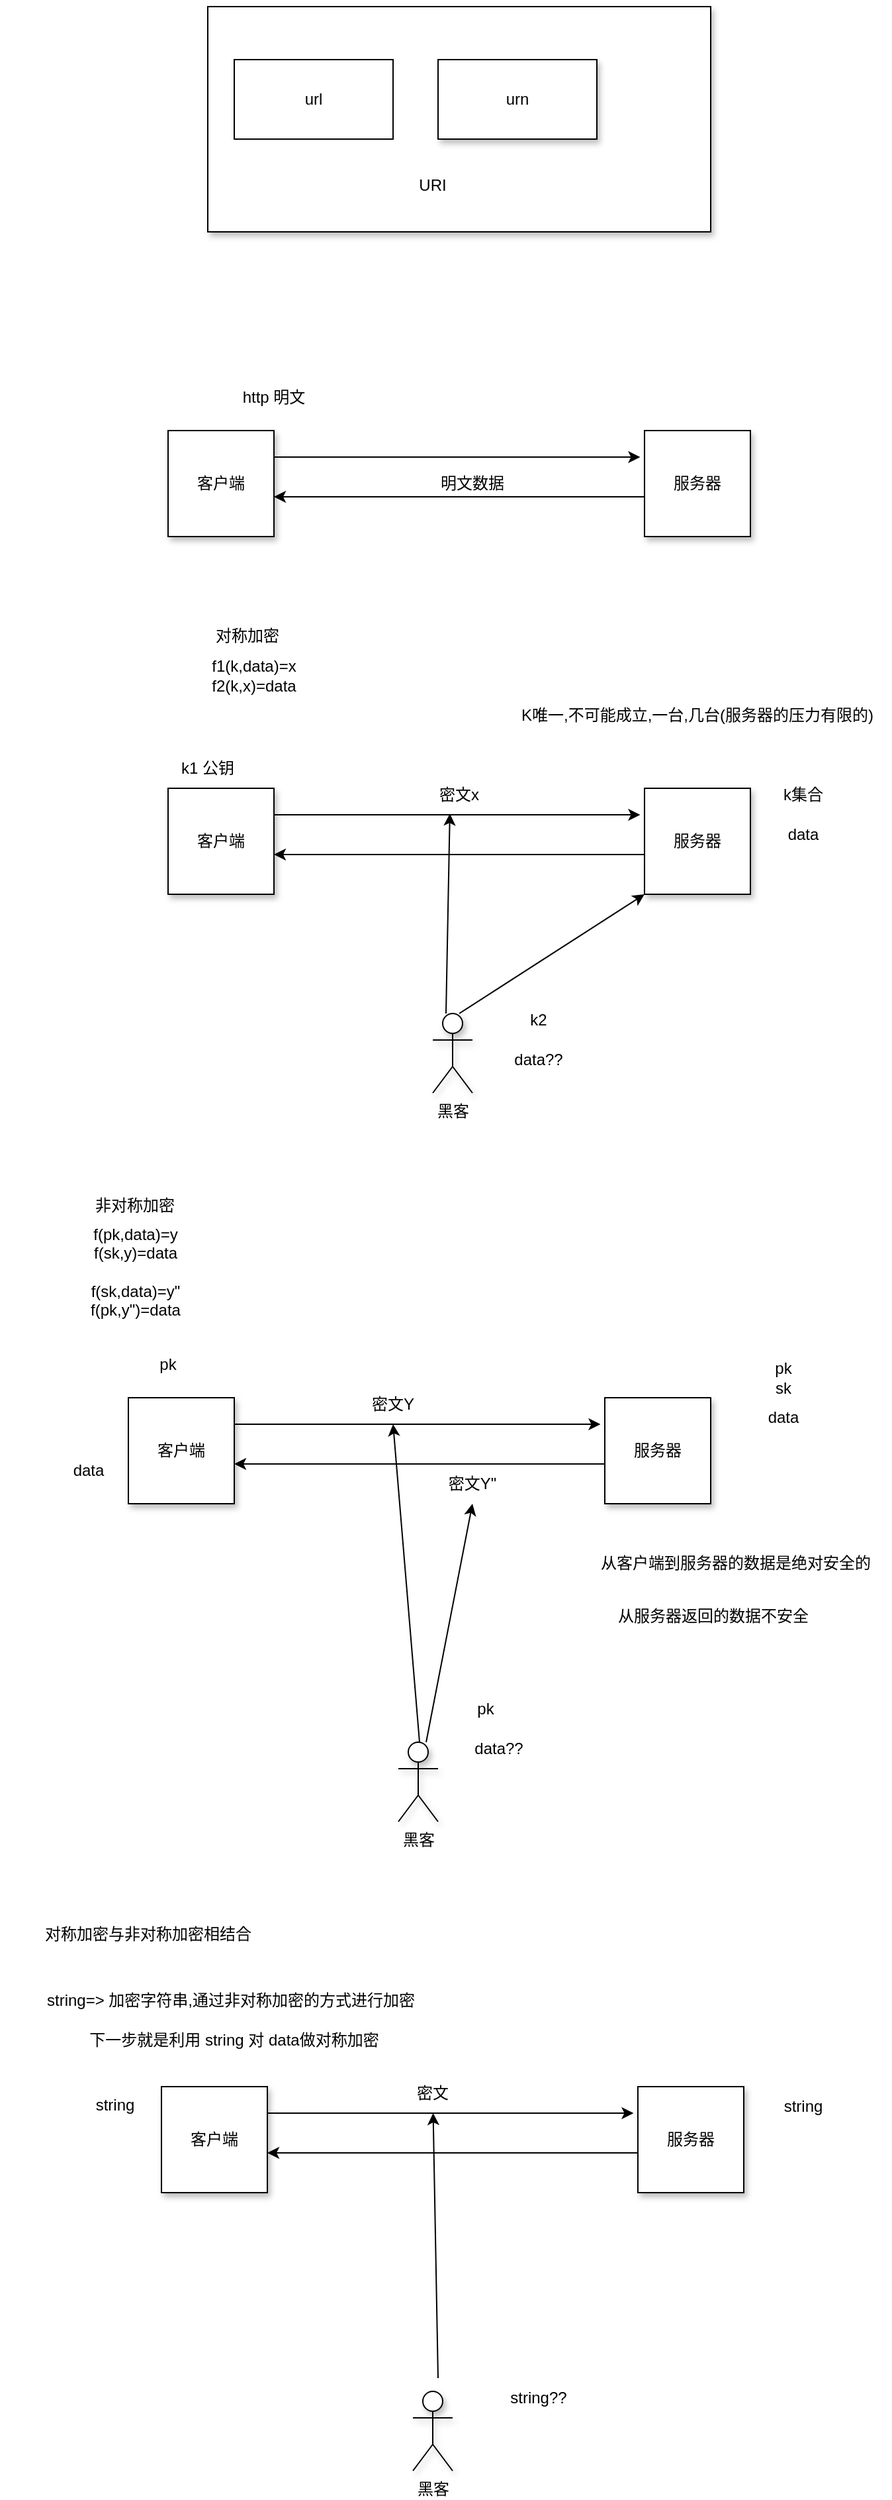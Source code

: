 <mxfile version="20.0.4" type="github">
  <diagram id="4OBv8b520wUhhBo_ixFG" name="Page-1">
    <mxGraphModel dx="815" dy="505" grid="1" gridSize="10" guides="1" tooltips="1" connect="1" arrows="1" fold="1" page="1" pageScale="1" pageWidth="827" pageHeight="1169" math="0" shadow="0">
      <root>
        <mxCell id="0" />
        <mxCell id="1" parent="0" />
        <mxCell id="S3b7wXd8zEwaGP69H8vY-2" value="" style="rounded=0;whiteSpace=wrap;html=1;shadow=1;" vertex="1" parent="1">
          <mxGeometry x="240" y="170" width="380" height="170" as="geometry" />
        </mxCell>
        <mxCell id="S3b7wXd8zEwaGP69H8vY-1" value="url" style="rounded=0;whiteSpace=wrap;html=1;" vertex="1" parent="1">
          <mxGeometry x="260" y="210" width="120" height="60" as="geometry" />
        </mxCell>
        <mxCell id="S3b7wXd8zEwaGP69H8vY-3" value="urn" style="rounded=0;whiteSpace=wrap;html=1;shadow=1;" vertex="1" parent="1">
          <mxGeometry x="414" y="210" width="120" height="60" as="geometry" />
        </mxCell>
        <mxCell id="S3b7wXd8zEwaGP69H8vY-4" value="URI" style="text;html=1;strokeColor=none;fillColor=none;align=center;verticalAlign=middle;whiteSpace=wrap;rounded=0;shadow=1;" vertex="1" parent="1">
          <mxGeometry x="380" y="290" width="60" height="30" as="geometry" />
        </mxCell>
        <mxCell id="S3b7wXd8zEwaGP69H8vY-5" value="客户端" style="whiteSpace=wrap;html=1;aspect=fixed;shadow=1;" vertex="1" parent="1">
          <mxGeometry x="210" y="490" width="80" height="80" as="geometry" />
        </mxCell>
        <mxCell id="S3b7wXd8zEwaGP69H8vY-6" value="服务器" style="whiteSpace=wrap;html=1;aspect=fixed;shadow=1;" vertex="1" parent="1">
          <mxGeometry x="570" y="490" width="80" height="80" as="geometry" />
        </mxCell>
        <mxCell id="S3b7wXd8zEwaGP69H8vY-7" value="" style="endArrow=classic;html=1;rounded=0;entryX=-0.041;entryY=0.25;entryDx=0;entryDy=0;entryPerimeter=0;" edge="1" parent="1" target="S3b7wXd8zEwaGP69H8vY-6">
          <mxGeometry width="50" height="50" relative="1" as="geometry">
            <mxPoint x="290" y="510" as="sourcePoint" />
            <mxPoint x="340" y="460" as="targetPoint" />
          </mxGeometry>
        </mxCell>
        <mxCell id="S3b7wXd8zEwaGP69H8vY-8" value="http 明文" style="text;html=1;strokeColor=none;fillColor=none;align=center;verticalAlign=middle;whiteSpace=wrap;rounded=0;shadow=1;" vertex="1" parent="1">
          <mxGeometry x="260" y="450" width="60" height="30" as="geometry" />
        </mxCell>
        <mxCell id="S3b7wXd8zEwaGP69H8vY-9" value="" style="endArrow=classic;html=1;rounded=0;entryX=1;entryY=0.625;entryDx=0;entryDy=0;entryPerimeter=0;" edge="1" parent="1" target="S3b7wXd8zEwaGP69H8vY-5">
          <mxGeometry width="50" height="50" relative="1" as="geometry">
            <mxPoint x="570" y="540" as="sourcePoint" />
            <mxPoint x="620" y="490" as="targetPoint" />
          </mxGeometry>
        </mxCell>
        <mxCell id="S3b7wXd8zEwaGP69H8vY-10" value="明文数据" style="text;html=1;strokeColor=none;fillColor=none;align=center;verticalAlign=middle;whiteSpace=wrap;rounded=0;shadow=1;" vertex="1" parent="1">
          <mxGeometry x="410" y="515" width="60" height="30" as="geometry" />
        </mxCell>
        <mxCell id="S3b7wXd8zEwaGP69H8vY-11" value="对称加密" style="text;html=1;strokeColor=none;fillColor=none;align=center;verticalAlign=middle;whiteSpace=wrap;rounded=0;shadow=1;" vertex="1" parent="1">
          <mxGeometry x="240" y="630" width="60" height="30" as="geometry" />
        </mxCell>
        <mxCell id="S3b7wXd8zEwaGP69H8vY-12" value="客户端" style="whiteSpace=wrap;html=1;aspect=fixed;shadow=1;" vertex="1" parent="1">
          <mxGeometry x="210" y="760" width="80" height="80" as="geometry" />
        </mxCell>
        <mxCell id="S3b7wXd8zEwaGP69H8vY-13" value="服务器" style="whiteSpace=wrap;html=1;aspect=fixed;shadow=1;" vertex="1" parent="1">
          <mxGeometry x="570" y="760" width="80" height="80" as="geometry" />
        </mxCell>
        <mxCell id="S3b7wXd8zEwaGP69H8vY-14" value="" style="endArrow=classic;html=1;rounded=0;entryX=-0.041;entryY=0.25;entryDx=0;entryDy=0;entryPerimeter=0;" edge="1" parent="1" target="S3b7wXd8zEwaGP69H8vY-13">
          <mxGeometry width="50" height="50" relative="1" as="geometry">
            <mxPoint x="290" y="780" as="sourcePoint" />
            <mxPoint x="340" y="730" as="targetPoint" />
          </mxGeometry>
        </mxCell>
        <mxCell id="S3b7wXd8zEwaGP69H8vY-15" value="" style="endArrow=classic;html=1;rounded=0;entryX=1;entryY=0.625;entryDx=0;entryDy=0;entryPerimeter=0;" edge="1" parent="1" target="S3b7wXd8zEwaGP69H8vY-12">
          <mxGeometry width="50" height="50" relative="1" as="geometry">
            <mxPoint x="570" y="810" as="sourcePoint" />
            <mxPoint x="620" y="760" as="targetPoint" />
          </mxGeometry>
        </mxCell>
        <mxCell id="S3b7wXd8zEwaGP69H8vY-17" value="f1(k,data)=x&lt;br&gt;f2(k,x)=data" style="text;html=1;strokeColor=none;fillColor=none;align=center;verticalAlign=middle;whiteSpace=wrap;rounded=0;shadow=1;" vertex="1" parent="1">
          <mxGeometry x="220" y="660" width="110" height="30" as="geometry" />
        </mxCell>
        <mxCell id="S3b7wXd8zEwaGP69H8vY-18" value="k1 公钥" style="text;html=1;strokeColor=none;fillColor=none;align=center;verticalAlign=middle;whiteSpace=wrap;rounded=0;shadow=1;" vertex="1" parent="1">
          <mxGeometry x="210" y="730" width="60" height="30" as="geometry" />
        </mxCell>
        <mxCell id="S3b7wXd8zEwaGP69H8vY-19" value="k集合" style="text;html=1;strokeColor=none;fillColor=none;align=center;verticalAlign=middle;whiteSpace=wrap;rounded=0;shadow=1;" vertex="1" parent="1">
          <mxGeometry x="660" y="750" width="60" height="30" as="geometry" />
        </mxCell>
        <mxCell id="S3b7wXd8zEwaGP69H8vY-20" value="密文x" style="text;html=1;strokeColor=none;fillColor=none;align=center;verticalAlign=middle;whiteSpace=wrap;rounded=0;shadow=1;" vertex="1" parent="1">
          <mxGeometry x="400" y="750" width="60" height="30" as="geometry" />
        </mxCell>
        <mxCell id="S3b7wXd8zEwaGP69H8vY-21" value="data" style="text;html=1;strokeColor=none;fillColor=none;align=center;verticalAlign=middle;whiteSpace=wrap;rounded=0;shadow=1;" vertex="1" parent="1">
          <mxGeometry x="660" y="780" width="60" height="30" as="geometry" />
        </mxCell>
        <mxCell id="S3b7wXd8zEwaGP69H8vY-22" value="黑客" style="shape=umlActor;verticalLabelPosition=bottom;verticalAlign=top;html=1;outlineConnect=0;shadow=1;" vertex="1" parent="1">
          <mxGeometry x="410" y="930" width="30" height="60" as="geometry" />
        </mxCell>
        <mxCell id="S3b7wXd8zEwaGP69H8vY-23" value="" style="endArrow=classic;html=1;rounded=0;entryX=0;entryY=1;entryDx=0;entryDy=0;" edge="1" parent="1" target="S3b7wXd8zEwaGP69H8vY-13">
          <mxGeometry width="50" height="50" relative="1" as="geometry">
            <mxPoint x="430" y="930" as="sourcePoint" />
            <mxPoint x="480" y="880" as="targetPoint" />
          </mxGeometry>
        </mxCell>
        <mxCell id="S3b7wXd8zEwaGP69H8vY-24" value="k2" style="text;html=1;strokeColor=none;fillColor=none;align=center;verticalAlign=middle;whiteSpace=wrap;rounded=0;shadow=1;" vertex="1" parent="1">
          <mxGeometry x="460" y="920" width="60" height="30" as="geometry" />
        </mxCell>
        <mxCell id="S3b7wXd8zEwaGP69H8vY-25" value="" style="endArrow=classic;html=1;rounded=0;entryX=0.382;entryY=0.971;entryDx=0;entryDy=0;entryPerimeter=0;" edge="1" parent="1" target="S3b7wXd8zEwaGP69H8vY-20">
          <mxGeometry width="50" height="50" relative="1" as="geometry">
            <mxPoint x="420" y="930" as="sourcePoint" />
            <mxPoint x="470" y="880" as="targetPoint" />
          </mxGeometry>
        </mxCell>
        <mxCell id="S3b7wXd8zEwaGP69H8vY-26" value="data??" style="text;html=1;strokeColor=none;fillColor=none;align=center;verticalAlign=middle;whiteSpace=wrap;rounded=0;shadow=1;" vertex="1" parent="1">
          <mxGeometry x="460" y="950" width="60" height="30" as="geometry" />
        </mxCell>
        <mxCell id="S3b7wXd8zEwaGP69H8vY-29" value="K唯一,不可能成立,一台,几台(服务器的压力有限的)" style="text;html=1;strokeColor=none;fillColor=none;align=center;verticalAlign=middle;whiteSpace=wrap;rounded=0;shadow=1;" vertex="1" parent="1">
          <mxGeometry x="470" y="690" width="280" height="30" as="geometry" />
        </mxCell>
        <mxCell id="S3b7wXd8zEwaGP69H8vY-30" value="非对称加密" style="text;html=1;strokeColor=none;fillColor=none;align=center;verticalAlign=middle;whiteSpace=wrap;rounded=0;shadow=1;" vertex="1" parent="1">
          <mxGeometry x="130" y="1060" width="110" height="30" as="geometry" />
        </mxCell>
        <mxCell id="S3b7wXd8zEwaGP69H8vY-31" value="客户端" style="whiteSpace=wrap;html=1;aspect=fixed;shadow=1;" vertex="1" parent="1">
          <mxGeometry x="180" y="1220" width="80" height="80" as="geometry" />
        </mxCell>
        <mxCell id="S3b7wXd8zEwaGP69H8vY-32" value="服务器" style="whiteSpace=wrap;html=1;aspect=fixed;shadow=1;" vertex="1" parent="1">
          <mxGeometry x="540" y="1220" width="80" height="80" as="geometry" />
        </mxCell>
        <mxCell id="S3b7wXd8zEwaGP69H8vY-33" value="" style="endArrow=classic;html=1;rounded=0;entryX=-0.041;entryY=0.25;entryDx=0;entryDy=0;entryPerimeter=0;" edge="1" parent="1" target="S3b7wXd8zEwaGP69H8vY-32">
          <mxGeometry width="50" height="50" relative="1" as="geometry">
            <mxPoint x="260" y="1240" as="sourcePoint" />
            <mxPoint x="310" y="1190" as="targetPoint" />
          </mxGeometry>
        </mxCell>
        <mxCell id="S3b7wXd8zEwaGP69H8vY-34" value="" style="endArrow=classic;html=1;rounded=0;entryX=1;entryY=0.625;entryDx=0;entryDy=0;entryPerimeter=0;" edge="1" parent="1" target="S3b7wXd8zEwaGP69H8vY-31">
          <mxGeometry width="50" height="50" relative="1" as="geometry">
            <mxPoint x="540" y="1270" as="sourcePoint" />
            <mxPoint x="590" y="1220" as="targetPoint" />
          </mxGeometry>
        </mxCell>
        <mxCell id="S3b7wXd8zEwaGP69H8vY-38" value="f(pk,data)=y&lt;br&gt;f(sk,y)=data&lt;br&gt;&lt;br&gt;f(sk,data)=y&quot;&lt;br&gt;f(pk,y&quot;)=data&lt;br&gt;" style="text;html=1;strokeColor=none;fillColor=none;align=center;verticalAlign=middle;whiteSpace=wrap;rounded=0;shadow=1;" vertex="1" parent="1">
          <mxGeometry x="87.5" y="1090" width="195" height="70" as="geometry" />
        </mxCell>
        <mxCell id="S3b7wXd8zEwaGP69H8vY-39" value="pk&lt;br&gt;sk" style="text;html=1;strokeColor=none;fillColor=none;align=center;verticalAlign=middle;whiteSpace=wrap;rounded=0;shadow=1;" vertex="1" parent="1">
          <mxGeometry x="640" y="1190" width="70" height="30" as="geometry" />
        </mxCell>
        <mxCell id="S3b7wXd8zEwaGP69H8vY-40" value="黑客" style="shape=umlActor;verticalLabelPosition=bottom;verticalAlign=top;html=1;outlineConnect=0;shadow=1;" vertex="1" parent="1">
          <mxGeometry x="384" y="1480" width="30" height="60" as="geometry" />
        </mxCell>
        <mxCell id="S3b7wXd8zEwaGP69H8vY-41" value="pk&lt;br&gt;" style="text;html=1;strokeColor=none;fillColor=none;align=center;verticalAlign=middle;whiteSpace=wrap;rounded=0;shadow=1;" vertex="1" parent="1">
          <mxGeometry x="180" y="1180" width="60" height="30" as="geometry" />
        </mxCell>
        <mxCell id="S3b7wXd8zEwaGP69H8vY-42" value="pk" style="text;html=1;strokeColor=none;fillColor=none;align=center;verticalAlign=middle;whiteSpace=wrap;rounded=0;shadow=1;" vertex="1" parent="1">
          <mxGeometry x="420" y="1440" width="60" height="30" as="geometry" />
        </mxCell>
        <mxCell id="S3b7wXd8zEwaGP69H8vY-43" value="密文Y" style="text;html=1;strokeColor=none;fillColor=none;align=center;verticalAlign=middle;whiteSpace=wrap;rounded=0;shadow=1;" vertex="1" parent="1">
          <mxGeometry x="350" y="1210" width="60" height="30" as="geometry" />
        </mxCell>
        <mxCell id="S3b7wXd8zEwaGP69H8vY-44" value="data" style="text;html=1;strokeColor=none;fillColor=none;align=center;verticalAlign=middle;whiteSpace=wrap;rounded=0;shadow=1;" vertex="1" parent="1">
          <mxGeometry x="645" y="1220" width="60" height="30" as="geometry" />
        </mxCell>
        <mxCell id="S3b7wXd8zEwaGP69H8vY-45" value="" style="endArrow=classic;html=1;rounded=0;entryX=0.5;entryY=1;entryDx=0;entryDy=0;" edge="1" parent="1" target="S3b7wXd8zEwaGP69H8vY-43">
          <mxGeometry width="50" height="50" relative="1" as="geometry">
            <mxPoint x="400" y="1480" as="sourcePoint" />
            <mxPoint x="450" y="1430" as="targetPoint" />
          </mxGeometry>
        </mxCell>
        <mxCell id="S3b7wXd8zEwaGP69H8vY-47" value="data??" style="text;html=1;strokeColor=none;fillColor=none;align=center;verticalAlign=middle;whiteSpace=wrap;rounded=0;shadow=1;" vertex="1" parent="1">
          <mxGeometry x="430" y="1470" width="60" height="30" as="geometry" />
        </mxCell>
        <mxCell id="S3b7wXd8zEwaGP69H8vY-48" value="从客户端到服务器的数据是绝对安全的" style="text;html=1;strokeColor=none;fillColor=none;align=center;verticalAlign=middle;whiteSpace=wrap;rounded=0;shadow=1;" vertex="1" parent="1">
          <mxGeometry x="534" y="1330" width="210" height="30" as="geometry" />
        </mxCell>
        <mxCell id="S3b7wXd8zEwaGP69H8vY-49" value="密文Y&quot;" style="text;html=1;strokeColor=none;fillColor=none;align=center;verticalAlign=middle;whiteSpace=wrap;rounded=0;shadow=1;" vertex="1" parent="1">
          <mxGeometry x="410" y="1270" width="60" height="30" as="geometry" />
        </mxCell>
        <mxCell id="S3b7wXd8zEwaGP69H8vY-50" value="data" style="text;html=1;strokeColor=none;fillColor=none;align=center;verticalAlign=middle;whiteSpace=wrap;rounded=0;shadow=1;" vertex="1" parent="1">
          <mxGeometry x="120" y="1260" width="60" height="30" as="geometry" />
        </mxCell>
        <mxCell id="S3b7wXd8zEwaGP69H8vY-51" value="" style="endArrow=classic;html=1;rounded=0;entryX=0.5;entryY=1;entryDx=0;entryDy=0;" edge="1" parent="1" target="S3b7wXd8zEwaGP69H8vY-49">
          <mxGeometry width="50" height="50" relative="1" as="geometry">
            <mxPoint x="405" y="1480" as="sourcePoint" />
            <mxPoint x="455" y="1430" as="targetPoint" />
          </mxGeometry>
        </mxCell>
        <mxCell id="S3b7wXd8zEwaGP69H8vY-52" value="从服务器返回的数据不安全" style="text;html=1;strokeColor=none;fillColor=none;align=center;verticalAlign=middle;whiteSpace=wrap;rounded=0;shadow=1;" vertex="1" parent="1">
          <mxGeometry x="534" y="1370" width="176" height="30" as="geometry" />
        </mxCell>
        <mxCell id="S3b7wXd8zEwaGP69H8vY-53" value="对称加密与非对称加密相结合" style="text;html=1;strokeColor=none;fillColor=none;align=center;verticalAlign=middle;whiteSpace=wrap;rounded=0;shadow=1;" vertex="1" parent="1">
          <mxGeometry x="110" y="1610" width="170" height="30" as="geometry" />
        </mxCell>
        <mxCell id="S3b7wXd8zEwaGP69H8vY-54" value="客户端" style="whiteSpace=wrap;html=1;aspect=fixed;shadow=1;" vertex="1" parent="1">
          <mxGeometry x="205" y="1740" width="80" height="80" as="geometry" />
        </mxCell>
        <mxCell id="S3b7wXd8zEwaGP69H8vY-55" value="服务器" style="whiteSpace=wrap;html=1;aspect=fixed;shadow=1;" vertex="1" parent="1">
          <mxGeometry x="565" y="1740" width="80" height="80" as="geometry" />
        </mxCell>
        <mxCell id="S3b7wXd8zEwaGP69H8vY-56" value="" style="endArrow=classic;html=1;rounded=0;entryX=-0.041;entryY=0.25;entryDx=0;entryDy=0;entryPerimeter=0;" edge="1" parent="1" target="S3b7wXd8zEwaGP69H8vY-55">
          <mxGeometry width="50" height="50" relative="1" as="geometry">
            <mxPoint x="285" y="1760" as="sourcePoint" />
            <mxPoint x="335" y="1710" as="targetPoint" />
          </mxGeometry>
        </mxCell>
        <mxCell id="S3b7wXd8zEwaGP69H8vY-57" value="" style="endArrow=classic;html=1;rounded=0;entryX=1;entryY=0.625;entryDx=0;entryDy=0;entryPerimeter=0;" edge="1" parent="1" target="S3b7wXd8zEwaGP69H8vY-54">
          <mxGeometry width="50" height="50" relative="1" as="geometry">
            <mxPoint x="565" y="1790" as="sourcePoint" />
            <mxPoint x="615" y="1740" as="targetPoint" />
          </mxGeometry>
        </mxCell>
        <mxCell id="S3b7wXd8zEwaGP69H8vY-61" value="string=&amp;gt; 加密字符串,通过非对称加密的方式进行加密" style="text;html=1;strokeColor=none;fillColor=none;align=center;verticalAlign=middle;whiteSpace=wrap;rounded=0;shadow=1;" vertex="1" parent="1">
          <mxGeometry x="95" y="1660" width="325" height="30" as="geometry" />
        </mxCell>
        <mxCell id="S3b7wXd8zEwaGP69H8vY-62" value="黑客" style="shape=umlActor;verticalLabelPosition=bottom;verticalAlign=top;html=1;outlineConnect=0;shadow=1;" vertex="1" parent="1">
          <mxGeometry x="395" y="1970" width="30" height="60" as="geometry" />
        </mxCell>
        <mxCell id="S3b7wXd8zEwaGP69H8vY-63" value="string" style="text;html=1;strokeColor=none;fillColor=none;align=center;verticalAlign=middle;whiteSpace=wrap;rounded=0;shadow=1;" vertex="1" parent="1">
          <mxGeometry x="140" y="1739" width="60" height="30" as="geometry" />
        </mxCell>
        <mxCell id="S3b7wXd8zEwaGP69H8vY-64" value="string" style="text;html=1;strokeColor=none;fillColor=none;align=center;verticalAlign=middle;whiteSpace=wrap;rounded=0;shadow=1;" vertex="1" parent="1">
          <mxGeometry x="660" y="1740" width="60" height="30" as="geometry" />
        </mxCell>
        <mxCell id="S3b7wXd8zEwaGP69H8vY-65" value="string??" style="text;html=1;strokeColor=none;fillColor=none;align=center;verticalAlign=middle;whiteSpace=wrap;rounded=0;shadow=1;" vertex="1" parent="1">
          <mxGeometry x="460" y="1960" width="60" height="30" as="geometry" />
        </mxCell>
        <mxCell id="S3b7wXd8zEwaGP69H8vY-66" value="下一步就是利用 string 对 data做对称加密" style="text;html=1;strokeColor=none;fillColor=none;align=center;verticalAlign=middle;whiteSpace=wrap;rounded=0;shadow=1;" vertex="1" parent="1">
          <mxGeometry x="120" y="1690" width="280" height="30" as="geometry" />
        </mxCell>
        <mxCell id="S3b7wXd8zEwaGP69H8vY-67" value="" style="endArrow=classic;html=1;rounded=0;" edge="1" parent="1" target="S3b7wXd8zEwaGP69H8vY-68">
          <mxGeometry width="50" height="50" relative="1" as="geometry">
            <mxPoint x="414" y="1960" as="sourcePoint" />
            <mxPoint x="400" y="1760" as="targetPoint" />
          </mxGeometry>
        </mxCell>
        <mxCell id="S3b7wXd8zEwaGP69H8vY-68" value="密文" style="text;html=1;strokeColor=none;fillColor=none;align=center;verticalAlign=middle;whiteSpace=wrap;rounded=0;shadow=1;" vertex="1" parent="1">
          <mxGeometry x="380" y="1730" width="60" height="30" as="geometry" />
        </mxCell>
      </root>
    </mxGraphModel>
  </diagram>
</mxfile>
